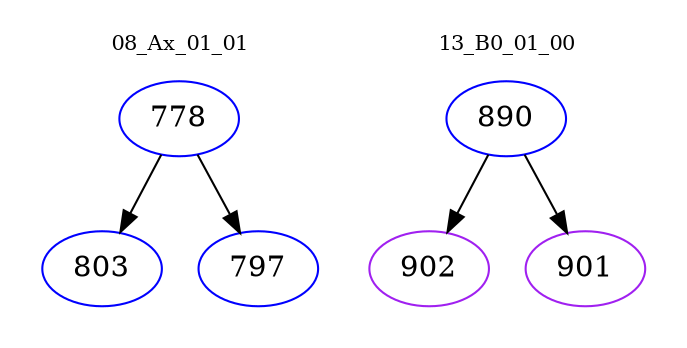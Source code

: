digraph{
subgraph cluster_0 {
color = white
label = "08_Ax_01_01";
fontsize=10;
T0_778 [label="778", color="blue"]
T0_778 -> T0_803 [color="black"]
T0_803 [label="803", color="blue"]
T0_778 -> T0_797 [color="black"]
T0_797 [label="797", color="blue"]
}
subgraph cluster_1 {
color = white
label = "13_B0_01_00";
fontsize=10;
T1_890 [label="890", color="blue"]
T1_890 -> T1_902 [color="black"]
T1_902 [label="902", color="purple"]
T1_890 -> T1_901 [color="black"]
T1_901 [label="901", color="purple"]
}
}

